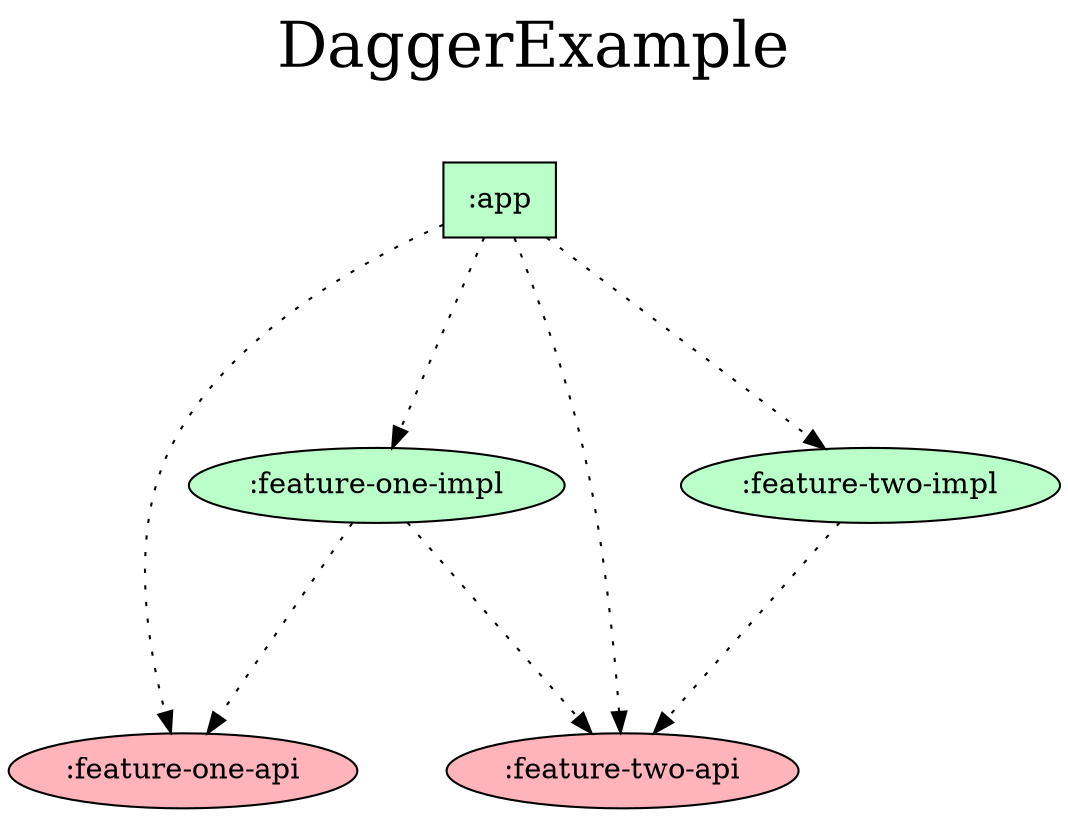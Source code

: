 digraph {
  graph [label="DaggerExample\n ",labelloc=t,fontsize=30,ranksep=1.4];
  node [style=filled, fillcolor="#bbbbbb"];
  rankdir=TB;

  # Projects

  ":app" [shape=box, fillcolor="#baffc9"];
  ":feature-one-api" [fillcolor="#ffb3ba"];
  ":feature-one-impl" [fillcolor="#baffc9"];
  ":feature-two-api" [fillcolor="#ffb3ba"];
  ":feature-two-impl" [fillcolor="#baffc9"];

  {rank = same; ":app";}

  # Dependencies

  ":app" -> ":feature-one-api" [style=dotted]
  ":app" -> ":feature-one-impl" [style=dotted]
  ":app" -> ":feature-two-api" [style=dotted]
  ":app" -> ":feature-two-impl" [style=dotted]
  ":feature-one-impl" -> ":feature-one-api" [style=dotted]
  ":feature-one-impl" -> ":feature-two-api" [style=dotted]
  ":feature-two-impl" -> ":feature-two-api" [style=dotted]
}
